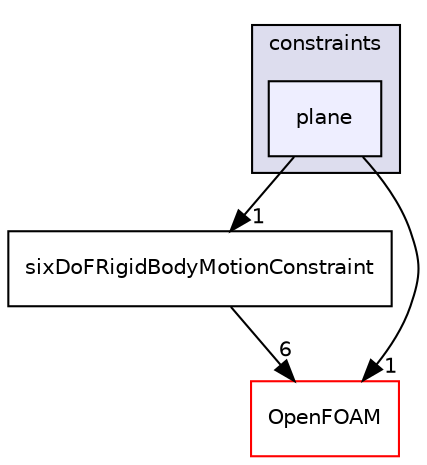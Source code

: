 digraph "src/sixDoFRigidBodyMotion/sixDoFRigidBodyMotion/constraints/plane" {
  bgcolor=transparent;
  compound=true
  node [ fontsize="10", fontname="Helvetica"];
  edge [ labelfontsize="10", labelfontname="Helvetica"];
  subgraph clusterdir_a3fa1b3e93b4dbff76eabd3f1d052245 {
    graph [ bgcolor="#ddddee", pencolor="black", label="constraints" fontname="Helvetica", fontsize="10", URL="dir_a3fa1b3e93b4dbff76eabd3f1d052245.html"]
  dir_154f6ee11dff5a25ece6ce4526926f07 [shape=box, label="plane", style="filled", fillcolor="#eeeeff", pencolor="black", URL="dir_154f6ee11dff5a25ece6ce4526926f07.html"];
  }
  dir_891fd279f962f2a32e570146a8fe449d [shape=box label="sixDoFRigidBodyMotionConstraint" URL="dir_891fd279f962f2a32e570146a8fe449d.html"];
  dir_c5473ff19b20e6ec4dfe5c310b3778a8 [shape=box label="OpenFOAM" color="red" URL="dir_c5473ff19b20e6ec4dfe5c310b3778a8.html"];
  dir_154f6ee11dff5a25ece6ce4526926f07->dir_891fd279f962f2a32e570146a8fe449d [headlabel="1", labeldistance=1.5 headhref="dir_002737_002739.html"];
  dir_154f6ee11dff5a25ece6ce4526926f07->dir_c5473ff19b20e6ec4dfe5c310b3778a8 [headlabel="1", labeldistance=1.5 headhref="dir_002737_001897.html"];
  dir_891fd279f962f2a32e570146a8fe449d->dir_c5473ff19b20e6ec4dfe5c310b3778a8 [headlabel="6", labeldistance=1.5 headhref="dir_002739_001897.html"];
}
